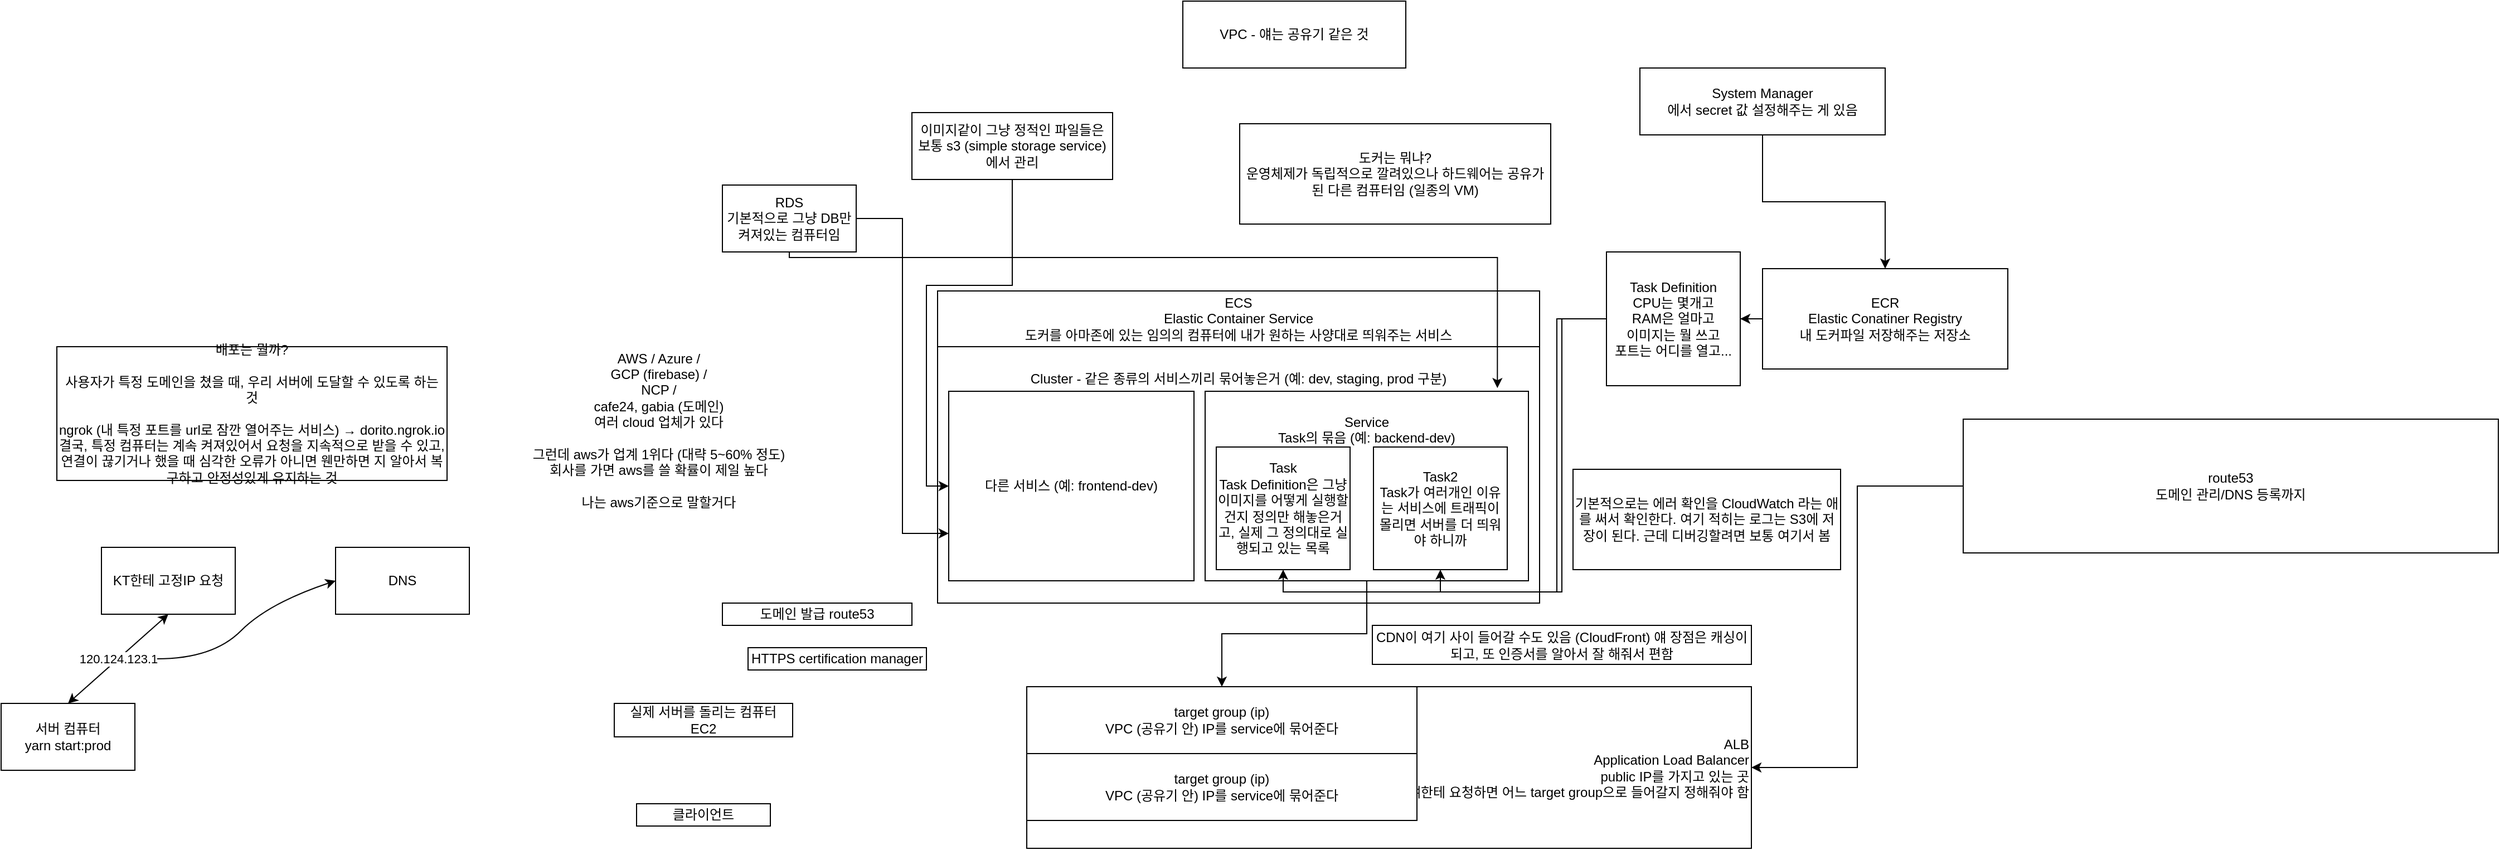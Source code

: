 <mxfile version="20.8.23" type="github">
  <diagram name="페이지-1" id="0oyws12vGeRm4AbO0yO5">
    <mxGraphModel dx="1374" dy="843" grid="1" gridSize="10" guides="1" tooltips="1" connect="1" arrows="1" fold="1" page="1" pageScale="1" pageWidth="827" pageHeight="1169" math="0" shadow="0">
      <root>
        <mxCell id="0" />
        <mxCell id="1" parent="0" />
        <mxCell id="dLtlnDuoxPDzDrTVFARZ-29" value="ALB&lt;br&gt;Application Load Balancer&lt;br&gt;public IP를 가지고 있는 곳&lt;br&gt;얘한테 요청하면 어느 target group으로 들어갈지 정해줘야 함" style="rounded=0;whiteSpace=wrap;html=1;align=right;" vertex="1" parent="1">
          <mxGeometry x="930" y="1015" width="650" height="145" as="geometry" />
        </mxCell>
        <mxCell id="dLtlnDuoxPDzDrTVFARZ-24" value="Cluster - 같은 종류의 서비스끼리 묶어놓은거 (예: dev, staging, prod 구분)&lt;br&gt;&lt;br&gt;&lt;br&gt;&lt;br&gt;&lt;br&gt;&lt;br&gt;&lt;br&gt;&lt;br&gt;&lt;br&gt;&lt;br&gt;&lt;br&gt;&lt;br&gt;&lt;br&gt;" style="rounded=0;whiteSpace=wrap;html=1;" vertex="1" parent="1">
          <mxGeometry x="850" y="710" width="540" height="230" as="geometry" />
        </mxCell>
        <mxCell id="dLtlnDuoxPDzDrTVFARZ-1" value="배포는 뭘까?&lt;br&gt;&lt;br&gt;사용자가 특정 도메인을 쳤을 때, 우리 서버에 도달할 수 있도록 하는 것&lt;br&gt;&lt;br&gt;ngrok (내 특정 포트를 url로 잠깐 열어주는 서비스) → dorito.ngrok.io&lt;br&gt;결국, 특정 컴퓨터는 계속 켜져있어서 요청을 지속적으로 받을 수 있고, 연결이 끊기거나 했을 때 심각한 오류가 아니면 웬만하면 지 알아서 복구하고 안정성있게 유지하는 것" style="rounded=0;whiteSpace=wrap;html=1;" vertex="1" parent="1">
          <mxGeometry x="60" y="710" width="350" height="120" as="geometry" />
        </mxCell>
        <mxCell id="dLtlnDuoxPDzDrTVFARZ-2" value="서버 컴퓨터&lt;br&gt;yarn start:prod" style="rounded=0;whiteSpace=wrap;html=1;" vertex="1" parent="1">
          <mxGeometry x="10" y="1030" width="120" height="60" as="geometry" />
        </mxCell>
        <mxCell id="dLtlnDuoxPDzDrTVFARZ-3" value="KT한테 고정IP 요청" style="rounded=0;whiteSpace=wrap;html=1;" vertex="1" parent="1">
          <mxGeometry x="100" y="890" width="120" height="60" as="geometry" />
        </mxCell>
        <mxCell id="dLtlnDuoxPDzDrTVFARZ-4" value="120.124.123.1" style="endArrow=classic;startArrow=classic;html=1;rounded=0;entryX=0.5;entryY=1;entryDx=0;entryDy=0;exitX=0.5;exitY=0;exitDx=0;exitDy=0;" edge="1" parent="1" source="dLtlnDuoxPDzDrTVFARZ-2" target="dLtlnDuoxPDzDrTVFARZ-3">
          <mxGeometry width="50" height="50" relative="1" as="geometry">
            <mxPoint x="90" y="1010" as="sourcePoint" />
            <mxPoint x="140" y="960" as="targetPoint" />
          </mxGeometry>
        </mxCell>
        <mxCell id="dLtlnDuoxPDzDrTVFARZ-5" value="DNS" style="rounded=0;whiteSpace=wrap;html=1;" vertex="1" parent="1">
          <mxGeometry x="310" y="890" width="120" height="60" as="geometry" />
        </mxCell>
        <mxCell id="dLtlnDuoxPDzDrTVFARZ-6" value="" style="curved=1;endArrow=classic;html=1;rounded=0;entryX=0;entryY=0.5;entryDx=0;entryDy=0;" edge="1" parent="1" target="dLtlnDuoxPDzDrTVFARZ-5">
          <mxGeometry width="50" height="50" relative="1" as="geometry">
            <mxPoint x="150" y="990" as="sourcePoint" />
            <mxPoint x="200" y="940" as="targetPoint" />
            <Array as="points">
              <mxPoint x="200" y="990" />
              <mxPoint x="250" y="940" />
            </Array>
          </mxGeometry>
        </mxCell>
        <mxCell id="dLtlnDuoxPDzDrTVFARZ-7" value="AWS / Azure /&lt;br&gt;GCP (firebase) /&lt;br&gt;NCP /&lt;br&gt;cafe24, gabia (도메인)&lt;br&gt;여러 cloud 업체가 있다&lt;br&gt;&lt;br&gt;그런데 aws가 업계 1위다 (대략 5~60% 정도)&lt;br&gt;회사를 가면 aws를 쓸 확률이 제일 높다&lt;br&gt;&lt;br&gt;나는 aws기준으로 말할거다" style="text;html=1;strokeColor=none;fillColor=none;align=center;verticalAlign=middle;whiteSpace=wrap;rounded=0;" vertex="1" parent="1">
          <mxGeometry x="470" y="710" width="260" height="150" as="geometry" />
        </mxCell>
        <mxCell id="dLtlnDuoxPDzDrTVFARZ-8" value="실제 서버를 돌리는 컴퓨터 EC2" style="rounded=0;whiteSpace=wrap;html=1;" vertex="1" parent="1">
          <mxGeometry x="560" y="1030" width="160" height="30" as="geometry" />
        </mxCell>
        <mxCell id="dLtlnDuoxPDzDrTVFARZ-9" value="도메인 발급 route53" style="rounded=0;whiteSpace=wrap;html=1;" vertex="1" parent="1">
          <mxGeometry x="657" y="940" width="170" height="20" as="geometry" />
        </mxCell>
        <mxCell id="dLtlnDuoxPDzDrTVFARZ-10" value="HTTPS certification manager" style="rounded=0;whiteSpace=wrap;html=1;" vertex="1" parent="1">
          <mxGeometry x="680" y="980" width="160" height="20" as="geometry" />
        </mxCell>
        <mxCell id="dLtlnDuoxPDzDrTVFARZ-11" value="클라이언트" style="rounded=0;whiteSpace=wrap;html=1;" vertex="1" parent="1">
          <mxGeometry x="580" y="1120" width="120" height="20" as="geometry" />
        </mxCell>
        <mxCell id="dLtlnDuoxPDzDrTVFARZ-12" value="도커는 뭐냐?&lt;br&gt;운영체제가 독립적으로 깔려있으나 하드웨어는 공유가 된 다른 컴퓨터임 (일종의 VM)" style="rounded=0;whiteSpace=wrap;html=1;" vertex="1" parent="1">
          <mxGeometry x="1121" y="510" width="279" height="90" as="geometry" />
        </mxCell>
        <mxCell id="dLtlnDuoxPDzDrTVFARZ-14" value="ECS&lt;br&gt;Elastic Container Service&lt;br&gt;도커를 아마존에 있는 임의의 컴퓨터에 내가 원하는 사양대로 띄워주는 서비스" style="rounded=0;whiteSpace=wrap;html=1;" vertex="1" parent="1">
          <mxGeometry x="850" y="660" width="540" height="50" as="geometry" />
        </mxCell>
        <mxCell id="dLtlnDuoxPDzDrTVFARZ-17" style="edgeStyle=orthogonalEdgeStyle;rounded=0;orthogonalLoop=1;jettySize=auto;html=1;entryX=1;entryY=0.5;entryDx=0;entryDy=0;" edge="1" parent="1" source="dLtlnDuoxPDzDrTVFARZ-15" target="dLtlnDuoxPDzDrTVFARZ-16">
          <mxGeometry relative="1" as="geometry" />
        </mxCell>
        <mxCell id="dLtlnDuoxPDzDrTVFARZ-15" value="ECR&lt;br&gt;Elastic Conatiner Registry&lt;br&gt;내 도커파일 저장해주는 저장소" style="rounded=0;whiteSpace=wrap;html=1;" vertex="1" parent="1">
          <mxGeometry x="1590" y="640" width="220" height="90" as="geometry" />
        </mxCell>
        <mxCell id="dLtlnDuoxPDzDrTVFARZ-16" value="Task Definition&lt;br&gt;CPU는 몇개고&lt;br&gt;RAM은 얼마고&lt;br&gt;이미지는 뭘 쓰고&lt;br&gt;포트는 어디를 열고..." style="rounded=0;whiteSpace=wrap;html=1;" vertex="1" parent="1">
          <mxGeometry x="1450" y="625" width="120" height="120" as="geometry" />
        </mxCell>
        <mxCell id="dLtlnDuoxPDzDrTVFARZ-28" style="edgeStyle=orthogonalEdgeStyle;rounded=0;orthogonalLoop=1;jettySize=auto;html=1;" edge="1" parent="1" source="dLtlnDuoxPDzDrTVFARZ-18" target="dLtlnDuoxPDzDrTVFARZ-27">
          <mxGeometry relative="1" as="geometry" />
        </mxCell>
        <mxCell id="dLtlnDuoxPDzDrTVFARZ-18" value="Service&lt;br&gt;Task의 묶음 (예: backend-dev)&lt;br&gt;&lt;br&gt;&lt;br&gt;&lt;br&gt;&lt;br&gt;&lt;br&gt;&lt;br&gt;&lt;br&gt;" style="rounded=0;whiteSpace=wrap;html=1;" vertex="1" parent="1">
          <mxGeometry x="1090" y="750" width="290" height="170" as="geometry" />
        </mxCell>
        <mxCell id="dLtlnDuoxPDzDrTVFARZ-19" value="Task&lt;br&gt;Task Definition은 그냥 이미지를 어떻게 실행할건지 정의만 해놓은거고, 실제 그 정의대로 실행되고 있는 목록" style="rounded=0;whiteSpace=wrap;html=1;" vertex="1" parent="1">
          <mxGeometry x="1100" y="800" width="120" height="110" as="geometry" />
        </mxCell>
        <mxCell id="dLtlnDuoxPDzDrTVFARZ-20" value="Task2&lt;br&gt;Task가 여러개인 이유는 서비스에 트래픽이 몰리면 서버를 더 띄워야 하니까" style="rounded=0;whiteSpace=wrap;html=1;" vertex="1" parent="1">
          <mxGeometry x="1241" y="800" width="120" height="110" as="geometry" />
        </mxCell>
        <mxCell id="dLtlnDuoxPDzDrTVFARZ-23" style="edgeStyle=orthogonalEdgeStyle;rounded=0;orthogonalLoop=1;jettySize=auto;html=1;entryX=0.5;entryY=1;entryDx=0;entryDy=0;exitX=0;exitY=0.5;exitDx=0;exitDy=0;" edge="1" parent="1" source="dLtlnDuoxPDzDrTVFARZ-16" target="dLtlnDuoxPDzDrTVFARZ-19">
          <mxGeometry relative="1" as="geometry">
            <mxPoint x="1460" y="695" as="sourcePoint" />
            <mxPoint x="1311" y="920" as="targetPoint" />
            <Array as="points">
              <mxPoint x="1410" y="685" />
              <mxPoint x="1410" y="930" />
              <mxPoint x="1160" y="930" />
            </Array>
          </mxGeometry>
        </mxCell>
        <mxCell id="dLtlnDuoxPDzDrTVFARZ-22" style="edgeStyle=orthogonalEdgeStyle;rounded=0;orthogonalLoop=1;jettySize=auto;html=1;entryX=0.5;entryY=1;entryDx=0;entryDy=0;" edge="1" parent="1" source="dLtlnDuoxPDzDrTVFARZ-16" target="dLtlnDuoxPDzDrTVFARZ-20">
          <mxGeometry relative="1" as="geometry" />
        </mxCell>
        <mxCell id="dLtlnDuoxPDzDrTVFARZ-25" value="다른 서비스 (예: frontend-dev)" style="rounded=0;whiteSpace=wrap;html=1;" vertex="1" parent="1">
          <mxGeometry x="860" y="750" width="220" height="170" as="geometry" />
        </mxCell>
        <mxCell id="dLtlnDuoxPDzDrTVFARZ-27" value="target group (ip)&lt;br&gt;VPC (공유기 안) IP를 service에 묶어준다" style="rounded=0;whiteSpace=wrap;html=1;" vertex="1" parent="1">
          <mxGeometry x="930" y="1015" width="350" height="60" as="geometry" />
        </mxCell>
        <mxCell id="dLtlnDuoxPDzDrTVFARZ-30" value="target group (ip)&lt;br&gt;VPC (공유기 안) IP를 service에 묶어준다" style="rounded=0;whiteSpace=wrap;html=1;" vertex="1" parent="1">
          <mxGeometry x="930" y="1075" width="350" height="60" as="geometry" />
        </mxCell>
        <mxCell id="dLtlnDuoxPDzDrTVFARZ-32" style="edgeStyle=orthogonalEdgeStyle;rounded=0;orthogonalLoop=1;jettySize=auto;html=1;entryX=1;entryY=0.5;entryDx=0;entryDy=0;" edge="1" parent="1" source="dLtlnDuoxPDzDrTVFARZ-31" target="dLtlnDuoxPDzDrTVFARZ-29">
          <mxGeometry relative="1" as="geometry" />
        </mxCell>
        <mxCell id="dLtlnDuoxPDzDrTVFARZ-31" value="route53&lt;br&gt;도메인 관리/DNS 등록까지" style="rounded=0;whiteSpace=wrap;html=1;" vertex="1" parent="1">
          <mxGeometry x="1770" y="775" width="480" height="120" as="geometry" />
        </mxCell>
        <mxCell id="dLtlnDuoxPDzDrTVFARZ-34" style="edgeStyle=orthogonalEdgeStyle;rounded=0;orthogonalLoop=1;jettySize=auto;html=1;entryX=0;entryY=0.5;entryDx=0;entryDy=0;" edge="1" parent="1" source="dLtlnDuoxPDzDrTVFARZ-33" target="dLtlnDuoxPDzDrTVFARZ-25">
          <mxGeometry relative="1" as="geometry" />
        </mxCell>
        <mxCell id="dLtlnDuoxPDzDrTVFARZ-33" value="이미지같이 그냥 정적인 파일들은 보통 s3 (simple storage service) 에서 관리" style="rounded=0;whiteSpace=wrap;html=1;" vertex="1" parent="1">
          <mxGeometry x="827" y="500" width="180" height="60" as="geometry" />
        </mxCell>
        <mxCell id="dLtlnDuoxPDzDrTVFARZ-36" style="edgeStyle=orthogonalEdgeStyle;rounded=0;orthogonalLoop=1;jettySize=auto;html=1;" edge="1" parent="1" source="dLtlnDuoxPDzDrTVFARZ-35" target="dLtlnDuoxPDzDrTVFARZ-15">
          <mxGeometry relative="1" as="geometry" />
        </mxCell>
        <mxCell id="dLtlnDuoxPDzDrTVFARZ-35" value="System Manager&lt;br&gt;에서 secret 값 설정해주는 게 있음" style="rounded=0;whiteSpace=wrap;html=1;" vertex="1" parent="1">
          <mxGeometry x="1480" y="460" width="220" height="60" as="geometry" />
        </mxCell>
        <mxCell id="dLtlnDuoxPDzDrTVFARZ-37" value="CDN이 여기 사이 들어갈 수도 있음 (CloudFront) 얘 장점은 캐싱이 되고, 또 인증서를 알아서 잘 해줘서 편함" style="rounded=0;whiteSpace=wrap;html=1;" vertex="1" parent="1">
          <mxGeometry x="1240" y="960" width="340" height="35" as="geometry" />
        </mxCell>
        <mxCell id="dLtlnDuoxPDzDrTVFARZ-38" value="기본적으로는 에러 확인을 CloudWatch 라는 애를 써서 확인한다. 여기 적히는 로그는 S3에 저장이 된다. 근데 디버깅할려면 보통 여기서 봄" style="rounded=0;whiteSpace=wrap;html=1;" vertex="1" parent="1">
          <mxGeometry x="1420" y="820" width="240" height="90" as="geometry" />
        </mxCell>
        <mxCell id="dLtlnDuoxPDzDrTVFARZ-39" value="VPC - 얘는 공유기 같은 것" style="rounded=0;whiteSpace=wrap;html=1;" vertex="1" parent="1">
          <mxGeometry x="1070" y="400" width="200" height="60" as="geometry" />
        </mxCell>
        <mxCell id="dLtlnDuoxPDzDrTVFARZ-41" style="edgeStyle=orthogonalEdgeStyle;rounded=0;orthogonalLoop=1;jettySize=auto;html=1;entryX=0;entryY=0.75;entryDx=0;entryDy=0;" edge="1" parent="1" source="dLtlnDuoxPDzDrTVFARZ-40" target="dLtlnDuoxPDzDrTVFARZ-25">
          <mxGeometry relative="1" as="geometry" />
        </mxCell>
        <mxCell id="dLtlnDuoxPDzDrTVFARZ-42" style="edgeStyle=orthogonalEdgeStyle;rounded=0;orthogonalLoop=1;jettySize=auto;html=1;entryX=0.904;entryY=-0.017;entryDx=0;entryDy=0;entryPerimeter=0;" edge="1" parent="1" source="dLtlnDuoxPDzDrTVFARZ-40" target="dLtlnDuoxPDzDrTVFARZ-18">
          <mxGeometry relative="1" as="geometry">
            <Array as="points">
              <mxPoint x="717" y="630" />
              <mxPoint x="1352" y="630" />
            </Array>
          </mxGeometry>
        </mxCell>
        <mxCell id="dLtlnDuoxPDzDrTVFARZ-40" value="RDS&lt;br&gt;기본적으로 그냥 DB만 켜져있는 컴퓨터임" style="rounded=0;whiteSpace=wrap;html=1;" vertex="1" parent="1">
          <mxGeometry x="657" y="565" width="120" height="60" as="geometry" />
        </mxCell>
      </root>
    </mxGraphModel>
  </diagram>
</mxfile>
